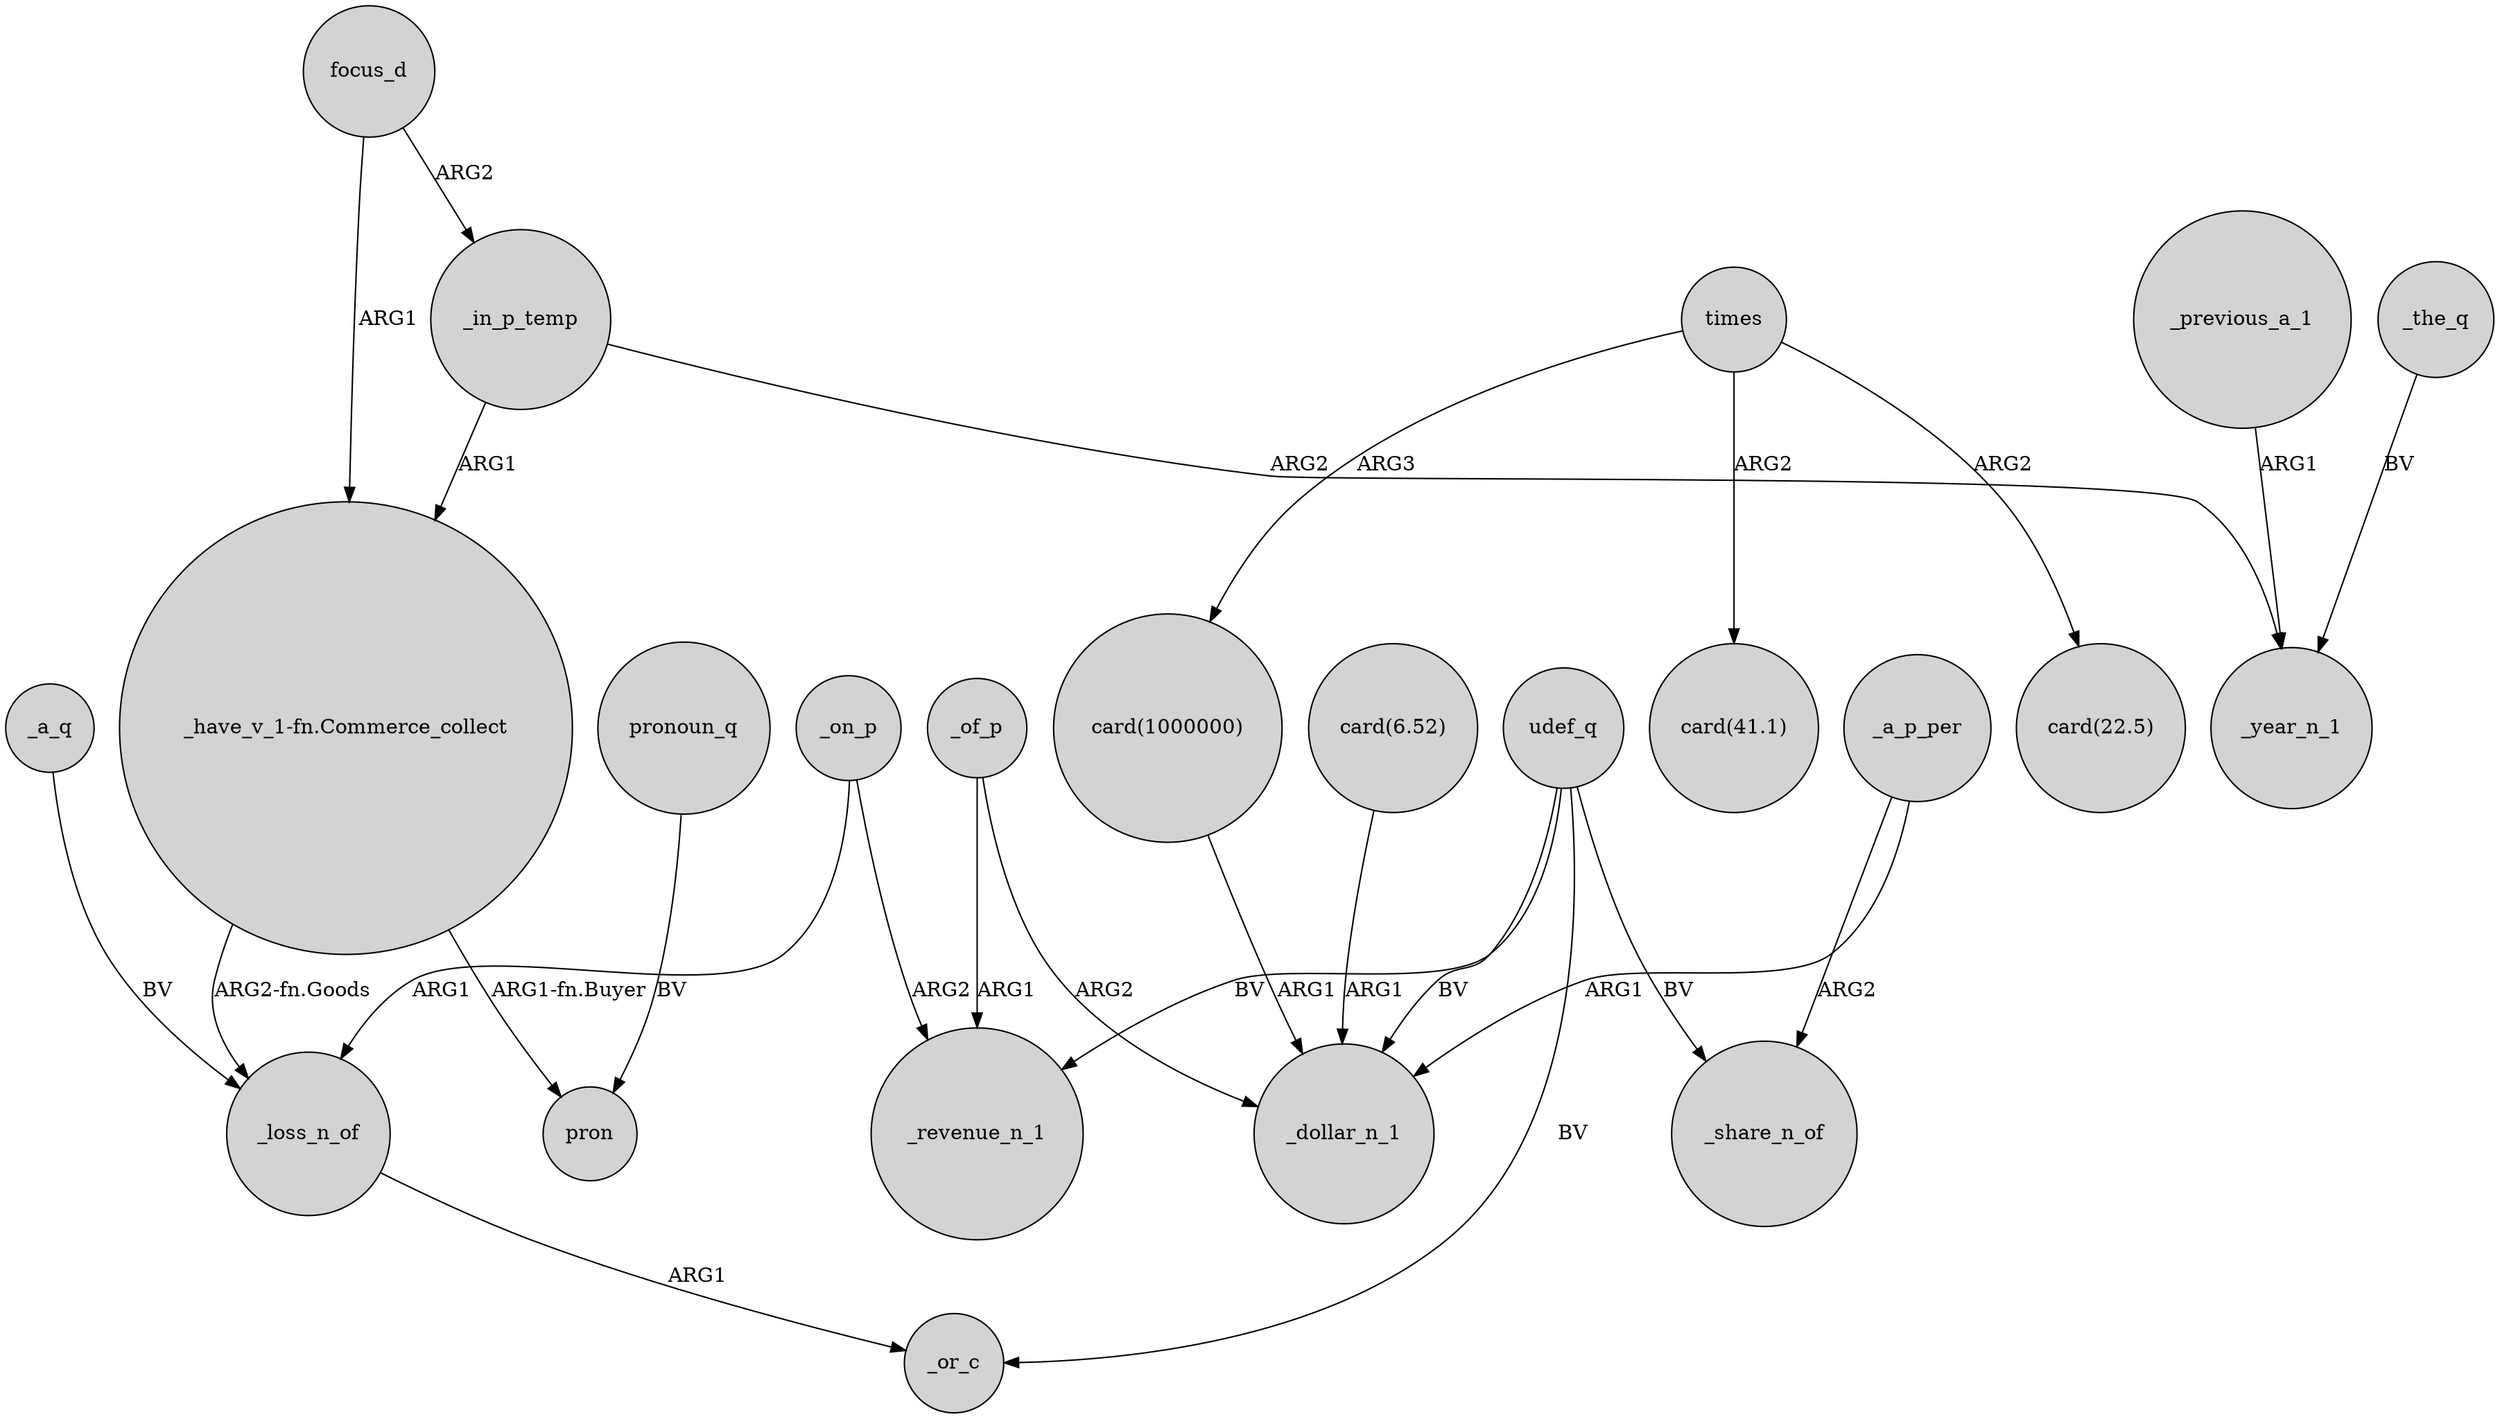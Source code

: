 digraph {
	node [shape=circle style=filled]
	_a_q -> _loss_n_of [label=BV]
	times -> "card(22.5)" [label=ARG2]
	_on_p -> _loss_n_of [label=ARG1]
	times -> "card(1000000)" [label=ARG3]
	_previous_a_1 -> _year_n_1 [label=ARG1]
	_on_p -> _revenue_n_1 [label=ARG2]
	_of_p -> _revenue_n_1 [label=ARG1]
	"_have_v_1-fn.Commerce_collect" -> pron [label="ARG1-fn.Buyer"]
	_in_p_temp -> "_have_v_1-fn.Commerce_collect" [label=ARG1]
	udef_q -> _revenue_n_1 [label=BV]
	"_have_v_1-fn.Commerce_collect" -> _loss_n_of [label="ARG2-fn.Goods"]
	udef_q -> _or_c [label=BV]
	pronoun_q -> pron [label=BV]
	_a_p_per -> _share_n_of [label=ARG2]
	_the_q -> _year_n_1 [label=BV]
	udef_q -> _share_n_of [label=BV]
	udef_q -> _dollar_n_1 [label=BV]
	focus_d -> "_have_v_1-fn.Commerce_collect" [label=ARG1]
	"card(1000000)" -> _dollar_n_1 [label=ARG1]
	focus_d -> _in_p_temp [label=ARG2]
	_a_p_per -> _dollar_n_1 [label=ARG1]
	_in_p_temp -> _year_n_1 [label=ARG2]
	_loss_n_of -> _or_c [label=ARG1]
	_of_p -> _dollar_n_1 [label=ARG2]
	"card(6.52)" -> _dollar_n_1 [label=ARG1]
	times -> "card(41.1)" [label=ARG2]
}
